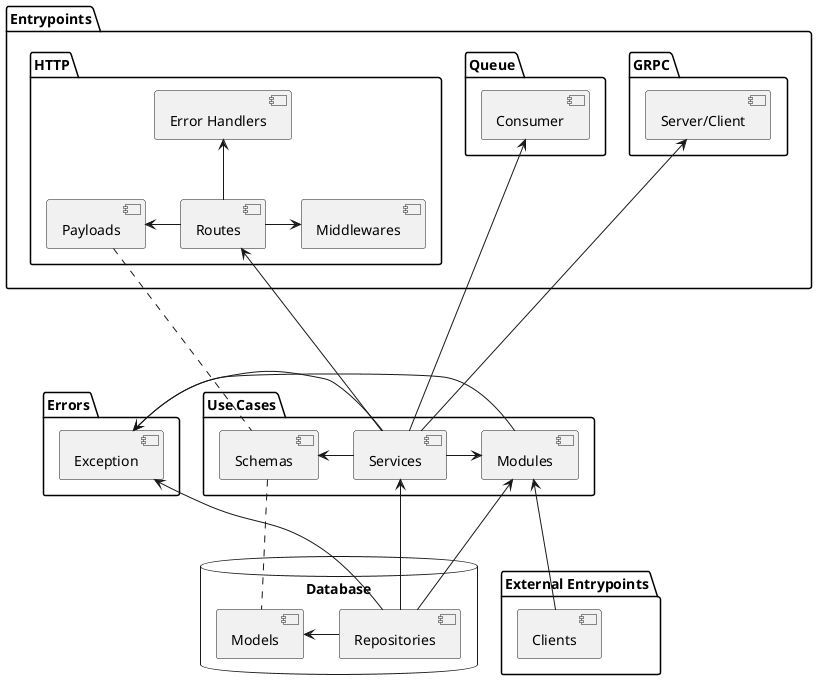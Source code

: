 @startuml

package "Entrypoints" {

    package "HTTP" {
        [Error Handlers] <-- [Routes]
        [Payloads] <- [Routes]
        [Routes] -> [Middlewares]
   }

   package "Queue" {
        [Consumer]
   }

   package "GRPC" {
        [Server/Client]
   }

}

package "Errors" {
    [Exception]
}

package "Use Cases" {
    [Services] -> [Modules]
    [Schemas] <- [Services]

    [Routes] <--- [Services]
    [Consumer] <----- [Services]
    [Server/Client] <----- [Services]
    [Exception] <- [Services]
    [Exception] <- [Modules]
    [Payloads] ... [Schemas]
}

package "External Entrypoints" {
    [Modules] <--- [Clients]
}

database "Database" {
    [Models] <- [Repositories]

    [Modules] <--- [Repositories]
    [Services] <--- [Repositories]
    [Exception] <-- [Repositories]
    [Schemas] ... [Models]
}

@enduml
